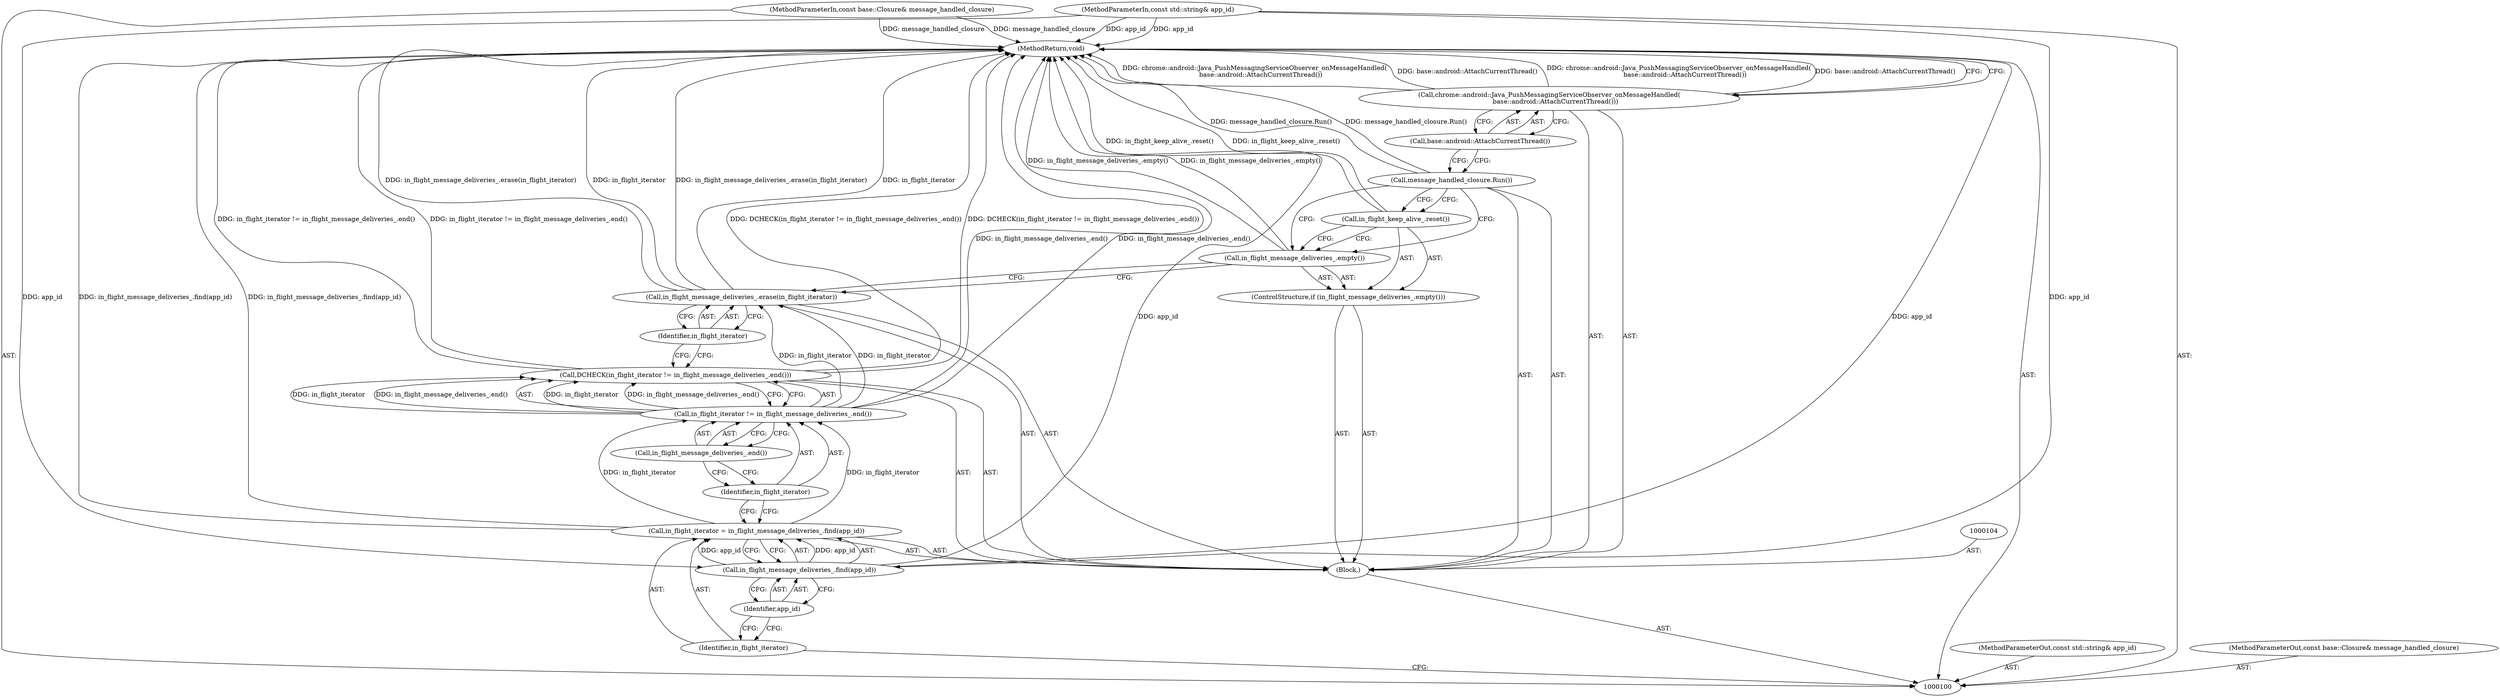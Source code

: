 digraph "0_Chrome_1a90b2996bfd341a04073f0054047073865b485d" {
"1000121" [label="(MethodReturn,void)"];
"1000115" [label="(ControlStructure,if (in_flight_message_deliveries_.empty()))"];
"1000116" [label="(Call,in_flight_message_deliveries_.empty())"];
"1000117" [label="(Call,in_flight_keep_alive_.reset())"];
"1000118" [label="(Call,message_handled_closure.Run())"];
"1000119" [label="(Call,chrome::android::Java_PushMessagingServiceObserver_onMessageHandled(\n      base::android::AttachCurrentThread()))"];
"1000120" [label="(Call,base::android::AttachCurrentThread())"];
"1000101" [label="(MethodParameterIn,const std::string& app_id)"];
"1000168" [label="(MethodParameterOut,const std::string& app_id)"];
"1000102" [label="(MethodParameterIn,const base::Closure& message_handled_closure)"];
"1000169" [label="(MethodParameterOut,const base::Closure& message_handled_closure)"];
"1000103" [label="(Block,)"];
"1000107" [label="(Call,in_flight_message_deliveries_.find(app_id))"];
"1000108" [label="(Identifier,app_id)"];
"1000105" [label="(Call,in_flight_iterator = in_flight_message_deliveries_.find(app_id))"];
"1000106" [label="(Identifier,in_flight_iterator)"];
"1000109" [label="(Call,DCHECK(in_flight_iterator != in_flight_message_deliveries_.end()))"];
"1000112" [label="(Call,in_flight_message_deliveries_.end())"];
"1000110" [label="(Call,in_flight_iterator != in_flight_message_deliveries_.end())"];
"1000111" [label="(Identifier,in_flight_iterator)"];
"1000113" [label="(Call,in_flight_message_deliveries_.erase(in_flight_iterator))"];
"1000114" [label="(Identifier,in_flight_iterator)"];
"1000121" -> "1000100"  [label="AST: "];
"1000121" -> "1000119"  [label="CFG: "];
"1000117" -> "1000121"  [label="DDG: in_flight_keep_alive_.reset()"];
"1000107" -> "1000121"  [label="DDG: app_id"];
"1000105" -> "1000121"  [label="DDG: in_flight_message_deliveries_.find(app_id)"];
"1000113" -> "1000121"  [label="DDG: in_flight_iterator"];
"1000113" -> "1000121"  [label="DDG: in_flight_message_deliveries_.erase(in_flight_iterator)"];
"1000118" -> "1000121"  [label="DDG: message_handled_closure.Run()"];
"1000119" -> "1000121"  [label="DDG: chrome::android::Java_PushMessagingServiceObserver_onMessageHandled(\n      base::android::AttachCurrentThread())"];
"1000119" -> "1000121"  [label="DDG: base::android::AttachCurrentThread()"];
"1000116" -> "1000121"  [label="DDG: in_flight_message_deliveries_.empty()"];
"1000109" -> "1000121"  [label="DDG: DCHECK(in_flight_iterator != in_flight_message_deliveries_.end())"];
"1000109" -> "1000121"  [label="DDG: in_flight_iterator != in_flight_message_deliveries_.end()"];
"1000102" -> "1000121"  [label="DDG: message_handled_closure"];
"1000110" -> "1000121"  [label="DDG: in_flight_message_deliveries_.end()"];
"1000101" -> "1000121"  [label="DDG: app_id"];
"1000115" -> "1000103"  [label="AST: "];
"1000116" -> "1000115"  [label="AST: "];
"1000117" -> "1000115"  [label="AST: "];
"1000116" -> "1000115"  [label="AST: "];
"1000116" -> "1000113"  [label="CFG: "];
"1000117" -> "1000116"  [label="CFG: "];
"1000118" -> "1000116"  [label="CFG: "];
"1000116" -> "1000121"  [label="DDG: in_flight_message_deliveries_.empty()"];
"1000117" -> "1000115"  [label="AST: "];
"1000117" -> "1000116"  [label="CFG: "];
"1000118" -> "1000117"  [label="CFG: "];
"1000117" -> "1000121"  [label="DDG: in_flight_keep_alive_.reset()"];
"1000118" -> "1000103"  [label="AST: "];
"1000118" -> "1000117"  [label="CFG: "];
"1000118" -> "1000116"  [label="CFG: "];
"1000120" -> "1000118"  [label="CFG: "];
"1000118" -> "1000121"  [label="DDG: message_handled_closure.Run()"];
"1000119" -> "1000103"  [label="AST: "];
"1000119" -> "1000120"  [label="CFG: "];
"1000120" -> "1000119"  [label="AST: "];
"1000121" -> "1000119"  [label="CFG: "];
"1000119" -> "1000121"  [label="DDG: chrome::android::Java_PushMessagingServiceObserver_onMessageHandled(\n      base::android::AttachCurrentThread())"];
"1000119" -> "1000121"  [label="DDG: base::android::AttachCurrentThread()"];
"1000120" -> "1000119"  [label="AST: "];
"1000120" -> "1000118"  [label="CFG: "];
"1000119" -> "1000120"  [label="CFG: "];
"1000101" -> "1000100"  [label="AST: "];
"1000101" -> "1000121"  [label="DDG: app_id"];
"1000101" -> "1000107"  [label="DDG: app_id"];
"1000168" -> "1000100"  [label="AST: "];
"1000102" -> "1000100"  [label="AST: "];
"1000102" -> "1000121"  [label="DDG: message_handled_closure"];
"1000169" -> "1000100"  [label="AST: "];
"1000103" -> "1000100"  [label="AST: "];
"1000104" -> "1000103"  [label="AST: "];
"1000105" -> "1000103"  [label="AST: "];
"1000109" -> "1000103"  [label="AST: "];
"1000113" -> "1000103"  [label="AST: "];
"1000115" -> "1000103"  [label="AST: "];
"1000118" -> "1000103"  [label="AST: "];
"1000119" -> "1000103"  [label="AST: "];
"1000107" -> "1000105"  [label="AST: "];
"1000107" -> "1000108"  [label="CFG: "];
"1000108" -> "1000107"  [label="AST: "];
"1000105" -> "1000107"  [label="CFG: "];
"1000107" -> "1000121"  [label="DDG: app_id"];
"1000107" -> "1000105"  [label="DDG: app_id"];
"1000101" -> "1000107"  [label="DDG: app_id"];
"1000108" -> "1000107"  [label="AST: "];
"1000108" -> "1000106"  [label="CFG: "];
"1000107" -> "1000108"  [label="CFG: "];
"1000105" -> "1000103"  [label="AST: "];
"1000105" -> "1000107"  [label="CFG: "];
"1000106" -> "1000105"  [label="AST: "];
"1000107" -> "1000105"  [label="AST: "];
"1000111" -> "1000105"  [label="CFG: "];
"1000105" -> "1000121"  [label="DDG: in_flight_message_deliveries_.find(app_id)"];
"1000107" -> "1000105"  [label="DDG: app_id"];
"1000105" -> "1000110"  [label="DDG: in_flight_iterator"];
"1000106" -> "1000105"  [label="AST: "];
"1000106" -> "1000100"  [label="CFG: "];
"1000108" -> "1000106"  [label="CFG: "];
"1000109" -> "1000103"  [label="AST: "];
"1000109" -> "1000110"  [label="CFG: "];
"1000110" -> "1000109"  [label="AST: "];
"1000114" -> "1000109"  [label="CFG: "];
"1000109" -> "1000121"  [label="DDG: DCHECK(in_flight_iterator != in_flight_message_deliveries_.end())"];
"1000109" -> "1000121"  [label="DDG: in_flight_iterator != in_flight_message_deliveries_.end()"];
"1000110" -> "1000109"  [label="DDG: in_flight_iterator"];
"1000110" -> "1000109"  [label="DDG: in_flight_message_deliveries_.end()"];
"1000112" -> "1000110"  [label="AST: "];
"1000112" -> "1000111"  [label="CFG: "];
"1000110" -> "1000112"  [label="CFG: "];
"1000110" -> "1000109"  [label="AST: "];
"1000110" -> "1000112"  [label="CFG: "];
"1000111" -> "1000110"  [label="AST: "];
"1000112" -> "1000110"  [label="AST: "];
"1000109" -> "1000110"  [label="CFG: "];
"1000110" -> "1000121"  [label="DDG: in_flight_message_deliveries_.end()"];
"1000110" -> "1000109"  [label="DDG: in_flight_iterator"];
"1000110" -> "1000109"  [label="DDG: in_flight_message_deliveries_.end()"];
"1000105" -> "1000110"  [label="DDG: in_flight_iterator"];
"1000110" -> "1000113"  [label="DDG: in_flight_iterator"];
"1000111" -> "1000110"  [label="AST: "];
"1000111" -> "1000105"  [label="CFG: "];
"1000112" -> "1000111"  [label="CFG: "];
"1000113" -> "1000103"  [label="AST: "];
"1000113" -> "1000114"  [label="CFG: "];
"1000114" -> "1000113"  [label="AST: "];
"1000116" -> "1000113"  [label="CFG: "];
"1000113" -> "1000121"  [label="DDG: in_flight_iterator"];
"1000113" -> "1000121"  [label="DDG: in_flight_message_deliveries_.erase(in_flight_iterator)"];
"1000110" -> "1000113"  [label="DDG: in_flight_iterator"];
"1000114" -> "1000113"  [label="AST: "];
"1000114" -> "1000109"  [label="CFG: "];
"1000113" -> "1000114"  [label="CFG: "];
}
